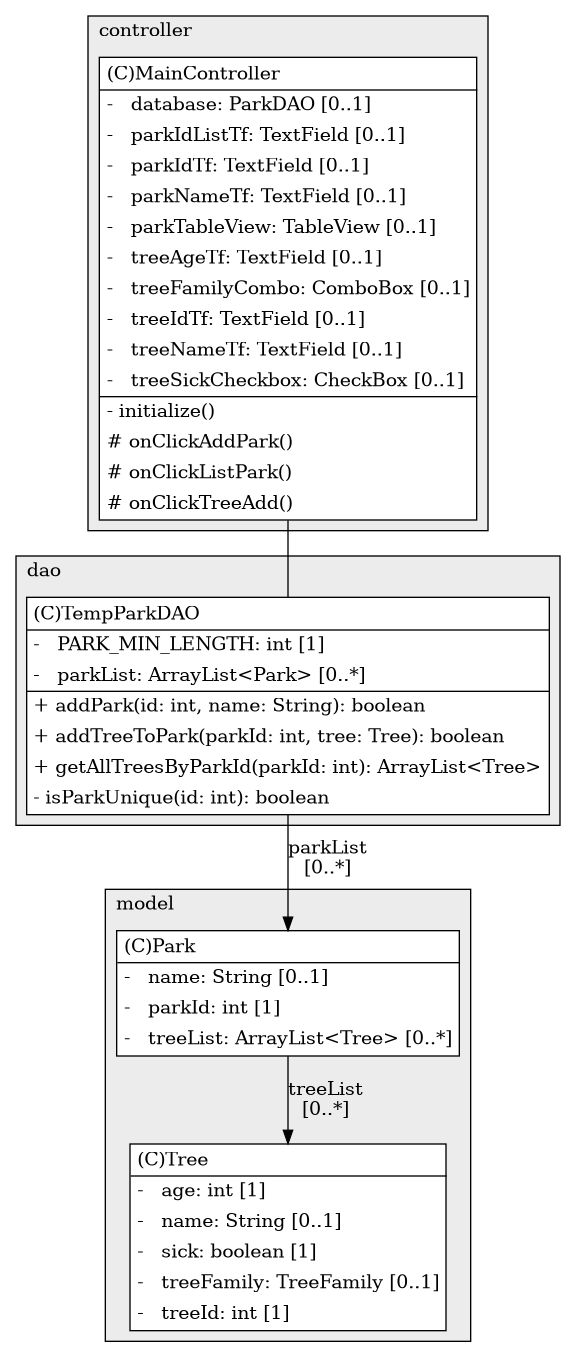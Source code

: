 @startuml

/' diagram meta data start
config=StructureConfiguration;
{
  "projectClassification": {
    "searchMode": "OpenProject", // OpenProject, AllProjects
    "includedProjects": "",
    "pathEndKeywords": "*.impl",
    "isClientPath": "",
    "isClientName": "",
    "isTestPath": "",
    "isTestName": "",
    "isMappingPath": "",
    "isMappingName": "",
    "isDataAccessPath": "",
    "isDataAccessName": "",
    "isDataStructurePath": "",
    "isDataStructureName": "",
    "isInterfaceStructuresPath": "",
    "isInterfaceStructuresName": "",
    "isEntryPointPath": "",
    "isEntryPointName": "",
    "treatFinalFieldsAsMandatory": false
  },
  "graphRestriction": {
    "classPackageExcludeFilter": "",
    "classPackageIncludeFilter": "",
    "classNameExcludeFilter": "",
    "classNameIncludeFilter": "",
    "methodNameExcludeFilter": "",
    "methodNameIncludeFilter": "",
    "removeByInheritance": "", // inheritance/annotation based filtering is done in a second step
    "removeByAnnotation": "",
    "removeByClassPackage": "", // cleanup the graph after inheritance/annotation based filtering is done
    "removeByClassName": "",
    "cutMappings": false,
    "cutEnum": true,
    "cutTests": true,
    "cutClient": true,
    "cutDataAccess": true,
    "cutInterfaceStructures": true,
    "cutDataStructures": true,
    "cutGetterAndSetter": true,
    "cutConstructors": true
  },
  "graphTraversal": {
    "forwardDepth": 3,
    "backwardDepth": 3,
    "classPackageExcludeFilter": "",
    "classPackageIncludeFilter": "",
    "classNameExcludeFilter": "",
    "classNameIncludeFilter": "",
    "methodNameExcludeFilter": "",
    "methodNameIncludeFilter": "",
    "hideMappings": false,
    "hideDataStructures": false,
    "hidePrivateMethods": true,
    "hideInterfaceCalls": true, // indirection: implementation -> interface (is hidden) -> implementation
    "onlyShowApplicationEntryPoints": false, // root node is included
    "useMethodCallsForStructureDiagram": "ForwardOnly" // ForwardOnly, BothDirections, No
  },
  "details": {
    "aggregation": "GroupByClass", // ByClass, GroupByClass, None
    "showClassGenericTypes": true,
    "showMethods": true,
    "showMethodParameterNames": true,
    "showMethodParameterTypes": true,
    "showMethodReturnType": true,
    "showPackageLevels": 2,
    "showDetailedClassStructure": true
  },
  "rootClass": "controller.MainController",
  "extensionCallbackMethod": "" // qualified.class.name#methodName - signature: public static String method(String)
}
diagram meta data end '/



digraph g {
    rankdir="TB"
    splines=polyline
    

'nodes 
subgraph cluster_104069929 { 
   	label=model
	labeljust=l
	fillcolor="#ececec"
	style=filled
   
   Park104069929[
	label=<<TABLE BORDER="1" CELLBORDER="0" CELLPADDING="4" CELLSPACING="0">
<TR><TD ALIGN="LEFT" >(C)Park</TD></TR>
<HR/>
<TR><TD ALIGN="LEFT" >-   name: String [0..1]</TD></TR>
<TR><TD ALIGN="LEFT" >-   parkId: int [1]</TD></TR>
<TR><TD ALIGN="LEFT" >-   treeList: ArrayList&lt;Tree&gt; [0..*]</TD></TR>
</TABLE>>
	style=filled
	margin=0
	shape=plaintext
	fillcolor="#FFFFFF"
];

Tree104069929[
	label=<<TABLE BORDER="1" CELLBORDER="0" CELLPADDING="4" CELLSPACING="0">
<TR><TD ALIGN="LEFT" >(C)Tree</TD></TR>
<HR/>
<TR><TD ALIGN="LEFT" >-   age: int [1]</TD></TR>
<TR><TD ALIGN="LEFT" >-   name: String [0..1]</TD></TR>
<TR><TD ALIGN="LEFT" >-   sick: boolean [1]</TD></TR>
<TR><TD ALIGN="LEFT" >-   treeFamily: TreeFamily [0..1]</TD></TR>
<TR><TD ALIGN="LEFT" >-   treeId: int [1]</TD></TR>
</TABLE>>
	style=filled
	margin=0
	shape=plaintext
	fillcolor="#FFFFFF"
];
} 

subgraph cluster_637428636 { 
   	label=controller
	labeljust=l
	fillcolor="#ececec"
	style=filled
   
   MainController637428636[
	label=<<TABLE BORDER="1" CELLBORDER="0" CELLPADDING="4" CELLSPACING="0">
<TR><TD ALIGN="LEFT" >(C)MainController</TD></TR>
<HR/>
<TR><TD ALIGN="LEFT" >-   database: ParkDAO [0..1]</TD></TR>
<TR><TD ALIGN="LEFT" >-   parkIdListTf: TextField [0..1]</TD></TR>
<TR><TD ALIGN="LEFT" >-   parkIdTf: TextField [0..1]</TD></TR>
<TR><TD ALIGN="LEFT" >-   parkNameTf: TextField [0..1]</TD></TR>
<TR><TD ALIGN="LEFT" >-   parkTableView: TableView [0..1]</TD></TR>
<TR><TD ALIGN="LEFT" >-   treeAgeTf: TextField [0..1]</TD></TR>
<TR><TD ALIGN="LEFT" >-   treeFamilyCombo: ComboBox [0..1]</TD></TR>
<TR><TD ALIGN="LEFT" >-   treeIdTf: TextField [0..1]</TD></TR>
<TR><TD ALIGN="LEFT" >-   treeNameTf: TextField [0..1]</TD></TR>
<TR><TD ALIGN="LEFT" >-   treeSickCheckbox: CheckBox [0..1]</TD></TR>
<HR/>
<TR><TD ALIGN="LEFT" >- initialize()</TD></TR>
<TR><TD ALIGN="LEFT" ># onClickAddPark()</TD></TR>
<TR><TD ALIGN="LEFT" ># onClickListPark()</TD></TR>
<TR><TD ALIGN="LEFT" ># onClickTreeAdd()</TD></TR>
</TABLE>>
	style=filled
	margin=0
	shape=plaintext
	fillcolor="#FFFFFF"
];
} 

subgraph cluster_99218 { 
   	label=dao
	labeljust=l
	fillcolor="#ececec"
	style=filled
   
   TempParkDAO99218[
	label=<<TABLE BORDER="1" CELLBORDER="0" CELLPADDING="4" CELLSPACING="0">
<TR><TD ALIGN="LEFT" >(C)TempParkDAO</TD></TR>
<HR/>
<TR><TD ALIGN="LEFT" >-   PARK_MIN_LENGTH: int [1]</TD></TR>
<TR><TD ALIGN="LEFT" >-   parkList: ArrayList&lt;Park&gt; [0..*]</TD></TR>
<HR/>
<TR><TD ALIGN="LEFT" >+ addPark(id: int, name: String): boolean</TD></TR>
<TR><TD ALIGN="LEFT" >+ addTreeToPark(parkId: int, tree: Tree): boolean</TD></TR>
<TR><TD ALIGN="LEFT" >+ getAllTreesByParkId(parkId: int): ArrayList&lt;Tree&gt;</TD></TR>
<TR><TD ALIGN="LEFT" >- isParkUnique(id: int): boolean</TD></TR>
</TABLE>>
	style=filled
	margin=0
	shape=plaintext
	fillcolor="#FFFFFF"
];
} 

'edges    
MainController637428636 -> TempParkDAO99218[arrowhead=none];
Park104069929 -> Tree104069929[label="treeList
[0..*]"];
TempParkDAO99218 -> Park104069929[label="parkList
[0..*]"];
    
}
@enduml